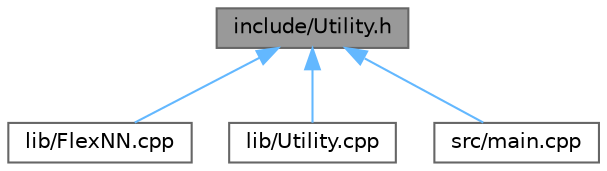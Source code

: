 digraph "include/Utility.h"
{
 // LATEX_PDF_SIZE
  bgcolor="transparent";
  edge [fontname=Helvetica,fontsize=10,labelfontname=Helvetica,labelfontsize=10];
  node [fontname=Helvetica,fontsize=10,shape=box,height=0.2,width=0.4];
  Node1 [id="Node000001",label="include/Utility.h",height=0.2,width=0.4,color="gray40", fillcolor="grey60", style="filled", fontcolor="black",tooltip="Utility functions for FlexNN neural network library."];
  Node1 -> Node2 [id="edge1_Node000001_Node000002",dir="back",color="steelblue1",style="solid",tooltip=" "];
  Node2 [id="Node000002",label="lib/FlexNN.cpp",height=0.2,width=0.4,color="grey40", fillcolor="white", style="filled",URL="$FlexNN_8cpp.html",tooltip="Source file for the FlexNN neural network library."];
  Node1 -> Node3 [id="edge2_Node000001_Node000003",dir="back",color="steelblue1",style="solid",tooltip=" "];
  Node3 [id="Node000003",label="lib/Utility.cpp",height=0.2,width=0.4,color="grey40", fillcolor="white", style="filled",URL="$Utility_8cpp.html",tooltip="Utility functions for FlexNN neural network library."];
  Node1 -> Node4 [id="edge3_Node000001_Node000004",dir="back",color="steelblue1",style="solid",tooltip=" "];
  Node4 [id="Node000004",label="src/main.cpp",height=0.2,width=0.4,color="grey40", fillcolor="white", style="filled",URL="$main_8cpp.html",tooltip="Main file for the MNIST digit recognition example using FlexNN."];
}
